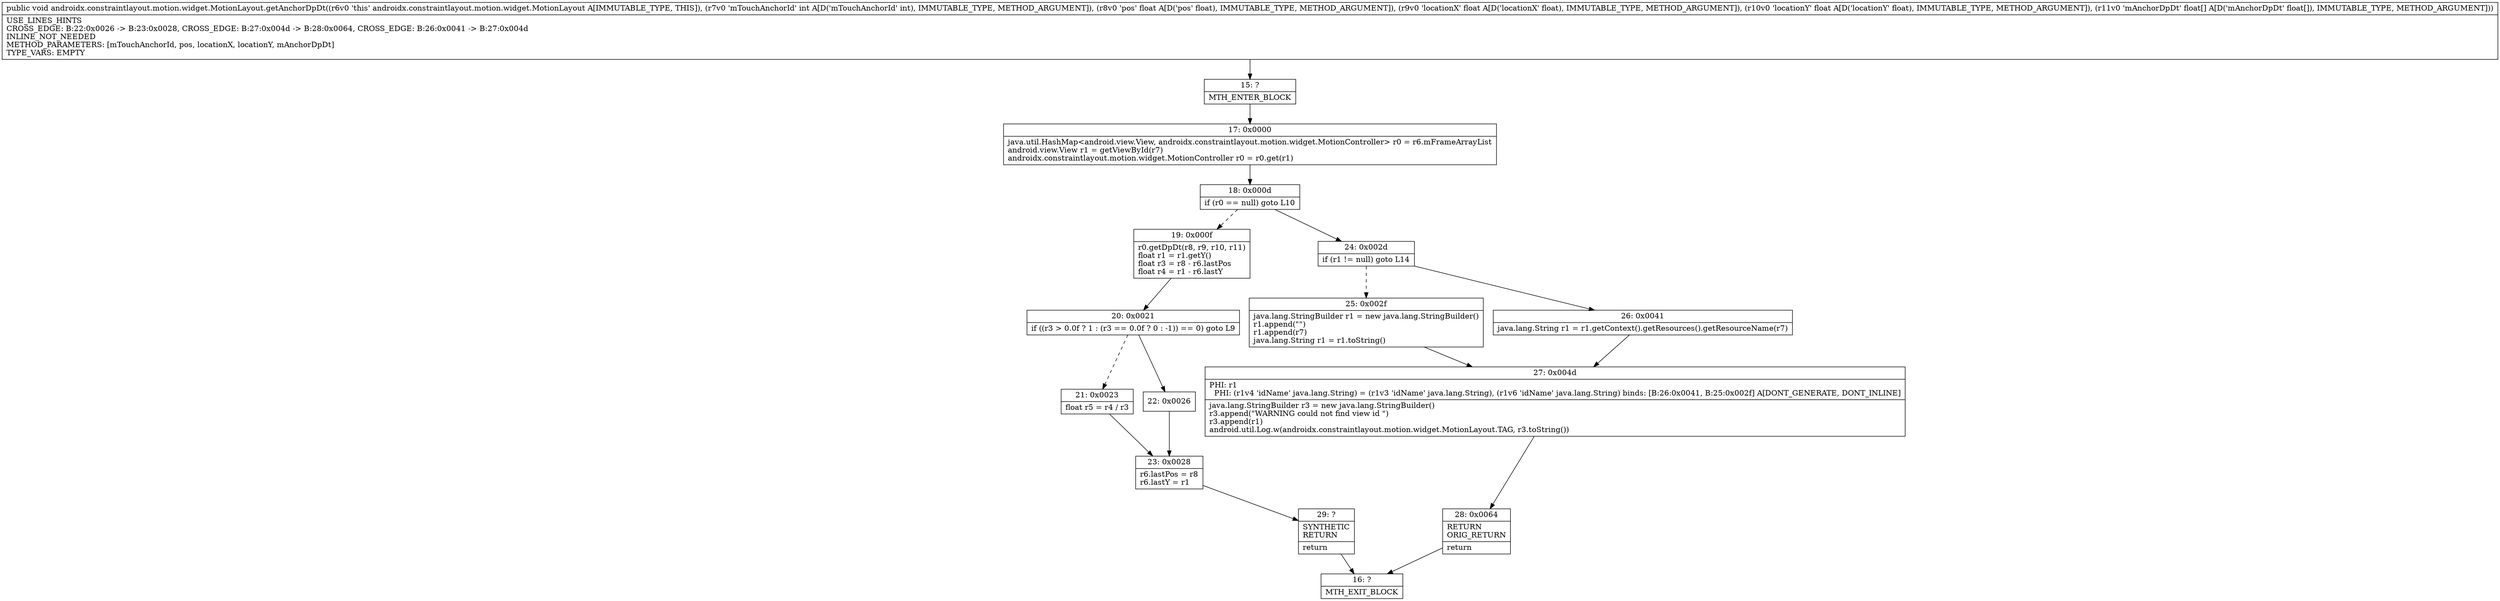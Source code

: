 digraph "CFG forandroidx.constraintlayout.motion.widget.MotionLayout.getAnchorDpDt(IFFF[F)V" {
Node_15 [shape=record,label="{15\:\ ?|MTH_ENTER_BLOCK\l}"];
Node_17 [shape=record,label="{17\:\ 0x0000|java.util.HashMap\<android.view.View, androidx.constraintlayout.motion.widget.MotionController\> r0 = r6.mFrameArrayList\landroid.view.View r1 = getViewById(r7)\landroidx.constraintlayout.motion.widget.MotionController r0 = r0.get(r1)\l}"];
Node_18 [shape=record,label="{18\:\ 0x000d|if (r0 == null) goto L10\l}"];
Node_19 [shape=record,label="{19\:\ 0x000f|r0.getDpDt(r8, r9, r10, r11)\lfloat r1 = r1.getY()\lfloat r3 = r8 \- r6.lastPos\lfloat r4 = r1 \- r6.lastY\l}"];
Node_20 [shape=record,label="{20\:\ 0x0021|if ((r3 \> 0.0f ? 1 : (r3 == 0.0f ? 0 : \-1)) == 0) goto L9\l}"];
Node_21 [shape=record,label="{21\:\ 0x0023|float r5 = r4 \/ r3\l}"];
Node_23 [shape=record,label="{23\:\ 0x0028|r6.lastPos = r8\lr6.lastY = r1\l}"];
Node_29 [shape=record,label="{29\:\ ?|SYNTHETIC\lRETURN\l|return\l}"];
Node_16 [shape=record,label="{16\:\ ?|MTH_EXIT_BLOCK\l}"];
Node_22 [shape=record,label="{22\:\ 0x0026}"];
Node_24 [shape=record,label="{24\:\ 0x002d|if (r1 != null) goto L14\l}"];
Node_25 [shape=record,label="{25\:\ 0x002f|java.lang.StringBuilder r1 = new java.lang.StringBuilder()\lr1.append(\"\")\lr1.append(r7)\ljava.lang.String r1 = r1.toString()\l}"];
Node_27 [shape=record,label="{27\:\ 0x004d|PHI: r1 \l  PHI: (r1v4 'idName' java.lang.String) = (r1v3 'idName' java.lang.String), (r1v6 'idName' java.lang.String) binds: [B:26:0x0041, B:25:0x002f] A[DONT_GENERATE, DONT_INLINE]\l|java.lang.StringBuilder r3 = new java.lang.StringBuilder()\lr3.append(\"WARNING could not find view id \")\lr3.append(r1)\landroid.util.Log.w(androidx.constraintlayout.motion.widget.MotionLayout.TAG, r3.toString())\l}"];
Node_28 [shape=record,label="{28\:\ 0x0064|RETURN\lORIG_RETURN\l|return\l}"];
Node_26 [shape=record,label="{26\:\ 0x0041|java.lang.String r1 = r1.getContext().getResources().getResourceName(r7)\l}"];
MethodNode[shape=record,label="{public void androidx.constraintlayout.motion.widget.MotionLayout.getAnchorDpDt((r6v0 'this' androidx.constraintlayout.motion.widget.MotionLayout A[IMMUTABLE_TYPE, THIS]), (r7v0 'mTouchAnchorId' int A[D('mTouchAnchorId' int), IMMUTABLE_TYPE, METHOD_ARGUMENT]), (r8v0 'pos' float A[D('pos' float), IMMUTABLE_TYPE, METHOD_ARGUMENT]), (r9v0 'locationX' float A[D('locationX' float), IMMUTABLE_TYPE, METHOD_ARGUMENT]), (r10v0 'locationY' float A[D('locationY' float), IMMUTABLE_TYPE, METHOD_ARGUMENT]), (r11v0 'mAnchorDpDt' float[] A[D('mAnchorDpDt' float[]), IMMUTABLE_TYPE, METHOD_ARGUMENT]))  | USE_LINES_HINTS\lCROSS_EDGE: B:22:0x0026 \-\> B:23:0x0028, CROSS_EDGE: B:27:0x004d \-\> B:28:0x0064, CROSS_EDGE: B:26:0x0041 \-\> B:27:0x004d\lINLINE_NOT_NEEDED\lMETHOD_PARAMETERS: [mTouchAnchorId, pos, locationX, locationY, mAnchorDpDt]\lTYPE_VARS: EMPTY\l}"];
MethodNode -> Node_15;Node_15 -> Node_17;
Node_17 -> Node_18;
Node_18 -> Node_19[style=dashed];
Node_18 -> Node_24;
Node_19 -> Node_20;
Node_20 -> Node_21[style=dashed];
Node_20 -> Node_22;
Node_21 -> Node_23;
Node_23 -> Node_29;
Node_29 -> Node_16;
Node_22 -> Node_23;
Node_24 -> Node_25[style=dashed];
Node_24 -> Node_26;
Node_25 -> Node_27;
Node_27 -> Node_28;
Node_28 -> Node_16;
Node_26 -> Node_27;
}

